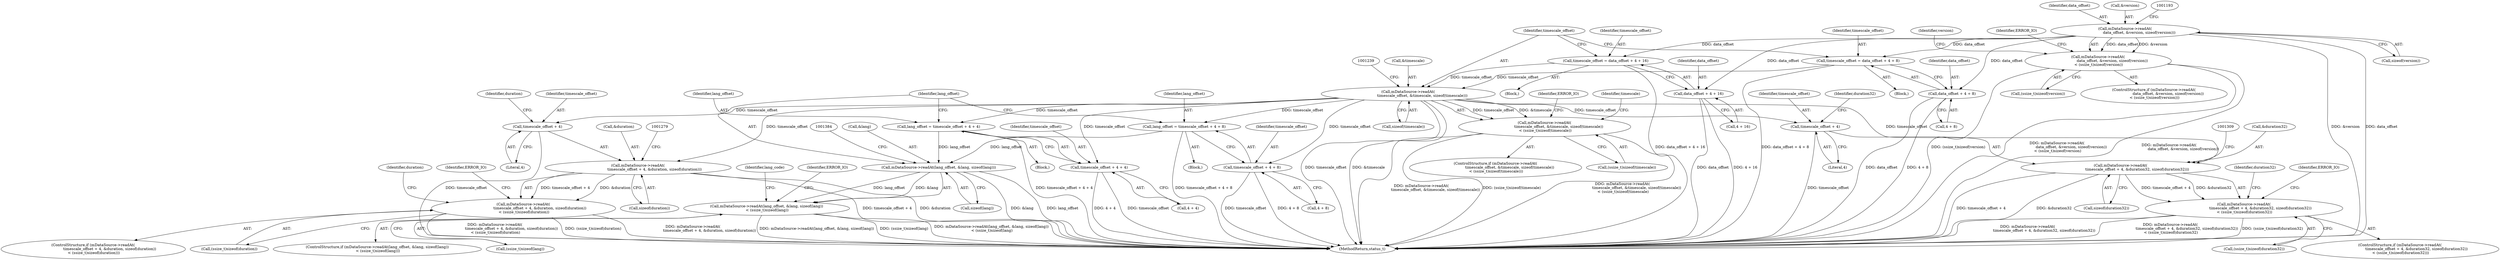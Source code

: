 digraph "0_Android_f81038006b4c59a5a148dcad887371206033c28f_2@API" {
"1001186" [label="(Call,mDataSource->readAt(\n                        data_offset, &version, sizeof(version)))"];
"1001185" [label="(Call,mDataSource->readAt(\n                        data_offset, &version, sizeof(version))\n < (ssize_t)sizeof(version))"];
"1001205" [label="(Call,timescale_offset = data_offset + 4 + 16)"];
"1001232" [label="(Call,mDataSource->readAt(\n                        timescale_offset, &timescale, sizeof(timescale)))"];
"1001231" [label="(Call,mDataSource->readAt(\n                        timescale_offset, &timescale, sizeof(timescale))\n < (ssize_t)sizeof(timescale))"];
"1001270" [label="(Call,mDataSource->readAt(\n                            timescale_offset + 4, &duration, sizeof(duration)))"];
"1001269" [label="(Call,mDataSource->readAt(\n                            timescale_offset + 4, &duration, sizeof(duration))\n < (ssize_t)sizeof(duration))"];
"1001271" [label="(Call,timescale_offset + 4)"];
"1001300" [label="(Call,mDataSource->readAt(\n                            timescale_offset + 4, &duration32, sizeof(duration32)))"];
"1001299" [label="(Call,mDataSource->readAt(\n                            timescale_offset + 4, &duration32, sizeof(duration32))\n < (ssize_t)sizeof(duration32))"];
"1001301" [label="(Call,timescale_offset + 4)"];
"1001351" [label="(Call,lang_offset = timescale_offset + 4 + 8)"];
"1001377" [label="(Call,mDataSource->readAt(lang_offset, &lang, sizeof(lang)))"];
"1001376" [label="(Call,mDataSource->readAt(lang_offset, &lang, sizeof(lang))\n < (ssize_t)sizeof(lang))"];
"1001353" [label="(Call,timescale_offset + 4 + 8)"];
"1001364" [label="(Call,lang_offset = timescale_offset + 4 + 4)"];
"1001366" [label="(Call,timescale_offset + 4 + 4)"];
"1001207" [label="(Call,data_offset + 4 + 16)"];
"1001218" [label="(Call,timescale_offset = data_offset + 4 + 8)"];
"1001220" [label="(Call,data_offset + 4 + 8)"];
"1001222" [label="(Call,4 + 8)"];
"1001234" [label="(Call,&timescale)"];
"1001287" [label="(Identifier,duration)"];
"1001302" [label="(Identifier,timescale_offset)"];
"1001236" [label="(Call,sizeof(timescale))"];
"1001184" [label="(ControlStructure,if (mDataSource->readAt(\n                        data_offset, &version, sizeof(version))\n < (ssize_t)sizeof(version)))"];
"1001275" [label="(Identifier,duration)"];
"1001393" [label="(Identifier,lang_code)"];
"1001221" [label="(Identifier,data_offset)"];
"1001317" [label="(Identifier,duration32)"];
"1001378" [label="(Identifier,lang_offset)"];
"1001383" [label="(Call,(ssize_t)sizeof(lang))"];
"1001284" [label="(Identifier,ERROR_IO)"];
"1001187" [label="(Identifier,data_offset)"];
"1003289" [label="(MethodReturn,status_t)"];
"1001231" [label="(Call,mDataSource->readAt(\n                        timescale_offset, &timescale, sizeof(timescale))\n < (ssize_t)sizeof(timescale))"];
"1001278" [label="(Call,(ssize_t)sizeof(duration))"];
"1001205" [label="(Call,timescale_offset = data_offset + 4 + 16)"];
"1001305" [label="(Identifier,duration32)"];
"1001276" [label="(Call,sizeof(duration))"];
"1001381" [label="(Call,sizeof(lang))"];
"1001202" [label="(Identifier,version)"];
"1001350" [label="(Block,)"];
"1001188" [label="(Call,&version)"];
"1001354" [label="(Identifier,timescale_offset)"];
"1001363" [label="(Block,)"];
"1001376" [label="(Call,mDataSource->readAt(lang_offset, &lang, sizeof(lang))\n < (ssize_t)sizeof(lang))"];
"1001208" [label="(Identifier,data_offset)"];
"1001186" [label="(Call,mDataSource->readAt(\n                        data_offset, &version, sizeof(version)))"];
"1001269" [label="(Call,mDataSource->readAt(\n                            timescale_offset + 4, &duration, sizeof(duration))\n < (ssize_t)sizeof(duration))"];
"1001207" [label="(Call,data_offset + 4 + 16)"];
"1001206" [label="(Identifier,timescale_offset)"];
"1001232" [label="(Call,mDataSource->readAt(\n                        timescale_offset, &timescale, sizeof(timescale)))"];
"1001364" [label="(Call,lang_offset = timescale_offset + 4 + 4)"];
"1001230" [label="(ControlStructure,if (mDataSource->readAt(\n                        timescale_offset, &timescale, sizeof(timescale))\n < (ssize_t)sizeof(timescale)))"];
"1001271" [label="(Call,timescale_offset + 4)"];
"1001209" [label="(Call,4 + 16)"];
"1001233" [label="(Identifier,timescale_offset)"];
"1001352" [label="(Identifier,lang_offset)"];
"1001198" [label="(Identifier,ERROR_IO)"];
"1001353" [label="(Call,timescale_offset + 4 + 8)"];
"1001217" [label="(Block,)"];
"1001204" [label="(Block,)"];
"1001375" [label="(ControlStructure,if (mDataSource->readAt(lang_offset, &lang, sizeof(lang))\n < (ssize_t)sizeof(lang)))"];
"1001268" [label="(ControlStructure,if (mDataSource->readAt(\n                            timescale_offset + 4, &duration, sizeof(duration))\n < (ssize_t)sizeof(duration)))"];
"1001220" [label="(Call,data_offset + 4 + 8)"];
"1001244" [label="(Identifier,ERROR_IO)"];
"1001366" [label="(Call,timescale_offset + 4 + 4)"];
"1001301" [label="(Call,timescale_offset + 4)"];
"1001190" [label="(Call,sizeof(version))"];
"1001274" [label="(Call,&duration)"];
"1001272" [label="(Identifier,timescale_offset)"];
"1001303" [label="(Literal,4)"];
"1001377" [label="(Call,mDataSource->readAt(lang_offset, &lang, sizeof(lang)))"];
"1001298" [label="(ControlStructure,if (mDataSource->readAt(\n                            timescale_offset + 4, &duration32, sizeof(duration32))\n < (ssize_t)sizeof(duration32)))"];
"1001365" [label="(Identifier,lang_offset)"];
"1001219" [label="(Identifier,timescale_offset)"];
"1001238" [label="(Call,(ssize_t)sizeof(timescale))"];
"1001389" [label="(Identifier,ERROR_IO)"];
"1001185" [label="(Call,mDataSource->readAt(\n                        data_offset, &version, sizeof(version))\n < (ssize_t)sizeof(version))"];
"1001351" [label="(Call,lang_offset = timescale_offset + 4 + 8)"];
"1001218" [label="(Call,timescale_offset = data_offset + 4 + 8)"];
"1001270" [label="(Call,mDataSource->readAt(\n                            timescale_offset + 4, &duration, sizeof(duration)))"];
"1001273" [label="(Literal,4)"];
"1001308" [label="(Call,(ssize_t)sizeof(duration32))"];
"1001299" [label="(Call,mDataSource->readAt(\n                            timescale_offset + 4, &duration32, sizeof(duration32))\n < (ssize_t)sizeof(duration32))"];
"1001379" [label="(Call,&lang)"];
"1001304" [label="(Call,&duration32)"];
"1001247" [label="(Identifier,timescale)"];
"1001367" [label="(Identifier,timescale_offset)"];
"1001192" [label="(Call,(ssize_t)sizeof(version))"];
"1001306" [label="(Call,sizeof(duration32))"];
"1001300" [label="(Call,mDataSource->readAt(\n                            timescale_offset + 4, &duration32, sizeof(duration32)))"];
"1001314" [label="(Identifier,ERROR_IO)"];
"1001368" [label="(Call,4 + 4)"];
"1001355" [label="(Call,4 + 8)"];
"1001186" -> "1001185"  [label="AST: "];
"1001186" -> "1001190"  [label="CFG: "];
"1001187" -> "1001186"  [label="AST: "];
"1001188" -> "1001186"  [label="AST: "];
"1001190" -> "1001186"  [label="AST: "];
"1001193" -> "1001186"  [label="CFG: "];
"1001186" -> "1003289"  [label="DDG: &version"];
"1001186" -> "1003289"  [label="DDG: data_offset"];
"1001186" -> "1001185"  [label="DDG: data_offset"];
"1001186" -> "1001185"  [label="DDG: &version"];
"1001186" -> "1001205"  [label="DDG: data_offset"];
"1001186" -> "1001207"  [label="DDG: data_offset"];
"1001186" -> "1001218"  [label="DDG: data_offset"];
"1001186" -> "1001220"  [label="DDG: data_offset"];
"1001185" -> "1001184"  [label="AST: "];
"1001185" -> "1001192"  [label="CFG: "];
"1001192" -> "1001185"  [label="AST: "];
"1001198" -> "1001185"  [label="CFG: "];
"1001202" -> "1001185"  [label="CFG: "];
"1001185" -> "1003289"  [label="DDG: mDataSource->readAt(\n                        data_offset, &version, sizeof(version))"];
"1001185" -> "1003289"  [label="DDG: (ssize_t)sizeof(version)"];
"1001185" -> "1003289"  [label="DDG: mDataSource->readAt(\n                        data_offset, &version, sizeof(version))\n < (ssize_t)sizeof(version)"];
"1001205" -> "1001204"  [label="AST: "];
"1001205" -> "1001207"  [label="CFG: "];
"1001206" -> "1001205"  [label="AST: "];
"1001207" -> "1001205"  [label="AST: "];
"1001233" -> "1001205"  [label="CFG: "];
"1001205" -> "1003289"  [label="DDG: data_offset + 4 + 16"];
"1001205" -> "1001232"  [label="DDG: timescale_offset"];
"1001232" -> "1001231"  [label="AST: "];
"1001232" -> "1001236"  [label="CFG: "];
"1001233" -> "1001232"  [label="AST: "];
"1001234" -> "1001232"  [label="AST: "];
"1001236" -> "1001232"  [label="AST: "];
"1001239" -> "1001232"  [label="CFG: "];
"1001232" -> "1003289"  [label="DDG: timescale_offset"];
"1001232" -> "1003289"  [label="DDG: &timescale"];
"1001232" -> "1001231"  [label="DDG: timescale_offset"];
"1001232" -> "1001231"  [label="DDG: &timescale"];
"1001218" -> "1001232"  [label="DDG: timescale_offset"];
"1001232" -> "1001270"  [label="DDG: timescale_offset"];
"1001232" -> "1001271"  [label="DDG: timescale_offset"];
"1001232" -> "1001300"  [label="DDG: timescale_offset"];
"1001232" -> "1001301"  [label="DDG: timescale_offset"];
"1001232" -> "1001351"  [label="DDG: timescale_offset"];
"1001232" -> "1001353"  [label="DDG: timescale_offset"];
"1001232" -> "1001364"  [label="DDG: timescale_offset"];
"1001232" -> "1001366"  [label="DDG: timescale_offset"];
"1001231" -> "1001230"  [label="AST: "];
"1001231" -> "1001238"  [label="CFG: "];
"1001238" -> "1001231"  [label="AST: "];
"1001244" -> "1001231"  [label="CFG: "];
"1001247" -> "1001231"  [label="CFG: "];
"1001231" -> "1003289"  [label="DDG: mDataSource->readAt(\n                        timescale_offset, &timescale, sizeof(timescale))"];
"1001231" -> "1003289"  [label="DDG: (ssize_t)sizeof(timescale)"];
"1001231" -> "1003289"  [label="DDG: mDataSource->readAt(\n                        timescale_offset, &timescale, sizeof(timescale))\n < (ssize_t)sizeof(timescale)"];
"1001270" -> "1001269"  [label="AST: "];
"1001270" -> "1001276"  [label="CFG: "];
"1001271" -> "1001270"  [label="AST: "];
"1001274" -> "1001270"  [label="AST: "];
"1001276" -> "1001270"  [label="AST: "];
"1001279" -> "1001270"  [label="CFG: "];
"1001270" -> "1003289"  [label="DDG: timescale_offset + 4"];
"1001270" -> "1003289"  [label="DDG: &duration"];
"1001270" -> "1001269"  [label="DDG: timescale_offset + 4"];
"1001270" -> "1001269"  [label="DDG: &duration"];
"1001269" -> "1001268"  [label="AST: "];
"1001269" -> "1001278"  [label="CFG: "];
"1001278" -> "1001269"  [label="AST: "];
"1001284" -> "1001269"  [label="CFG: "];
"1001287" -> "1001269"  [label="CFG: "];
"1001269" -> "1003289"  [label="DDG: (ssize_t)sizeof(duration)"];
"1001269" -> "1003289"  [label="DDG: mDataSource->readAt(\n                            timescale_offset + 4, &duration, sizeof(duration))"];
"1001269" -> "1003289"  [label="DDG: mDataSource->readAt(\n                            timescale_offset + 4, &duration, sizeof(duration))\n < (ssize_t)sizeof(duration)"];
"1001271" -> "1001273"  [label="CFG: "];
"1001272" -> "1001271"  [label="AST: "];
"1001273" -> "1001271"  [label="AST: "];
"1001275" -> "1001271"  [label="CFG: "];
"1001271" -> "1003289"  [label="DDG: timescale_offset"];
"1001300" -> "1001299"  [label="AST: "];
"1001300" -> "1001306"  [label="CFG: "];
"1001301" -> "1001300"  [label="AST: "];
"1001304" -> "1001300"  [label="AST: "];
"1001306" -> "1001300"  [label="AST: "];
"1001309" -> "1001300"  [label="CFG: "];
"1001300" -> "1003289"  [label="DDG: timescale_offset + 4"];
"1001300" -> "1003289"  [label="DDG: &duration32"];
"1001300" -> "1001299"  [label="DDG: timescale_offset + 4"];
"1001300" -> "1001299"  [label="DDG: &duration32"];
"1001299" -> "1001298"  [label="AST: "];
"1001299" -> "1001308"  [label="CFG: "];
"1001308" -> "1001299"  [label="AST: "];
"1001314" -> "1001299"  [label="CFG: "];
"1001317" -> "1001299"  [label="CFG: "];
"1001299" -> "1003289"  [label="DDG: mDataSource->readAt(\n                            timescale_offset + 4, &duration32, sizeof(duration32))\n < (ssize_t)sizeof(duration32)"];
"1001299" -> "1003289"  [label="DDG: (ssize_t)sizeof(duration32)"];
"1001299" -> "1003289"  [label="DDG: mDataSource->readAt(\n                            timescale_offset + 4, &duration32, sizeof(duration32))"];
"1001301" -> "1001303"  [label="CFG: "];
"1001302" -> "1001301"  [label="AST: "];
"1001303" -> "1001301"  [label="AST: "];
"1001305" -> "1001301"  [label="CFG: "];
"1001301" -> "1003289"  [label="DDG: timescale_offset"];
"1001351" -> "1001350"  [label="AST: "];
"1001351" -> "1001353"  [label="CFG: "];
"1001352" -> "1001351"  [label="AST: "];
"1001353" -> "1001351"  [label="AST: "];
"1001378" -> "1001351"  [label="CFG: "];
"1001351" -> "1003289"  [label="DDG: timescale_offset + 4 + 8"];
"1001351" -> "1001377"  [label="DDG: lang_offset"];
"1001377" -> "1001376"  [label="AST: "];
"1001377" -> "1001381"  [label="CFG: "];
"1001378" -> "1001377"  [label="AST: "];
"1001379" -> "1001377"  [label="AST: "];
"1001381" -> "1001377"  [label="AST: "];
"1001384" -> "1001377"  [label="CFG: "];
"1001377" -> "1003289"  [label="DDG: lang_offset"];
"1001377" -> "1003289"  [label="DDG: &lang"];
"1001377" -> "1001376"  [label="DDG: lang_offset"];
"1001377" -> "1001376"  [label="DDG: &lang"];
"1001364" -> "1001377"  [label="DDG: lang_offset"];
"1001376" -> "1001375"  [label="AST: "];
"1001376" -> "1001383"  [label="CFG: "];
"1001383" -> "1001376"  [label="AST: "];
"1001389" -> "1001376"  [label="CFG: "];
"1001393" -> "1001376"  [label="CFG: "];
"1001376" -> "1003289"  [label="DDG: mDataSource->readAt(lang_offset, &lang, sizeof(lang))"];
"1001376" -> "1003289"  [label="DDG: (ssize_t)sizeof(lang)"];
"1001376" -> "1003289"  [label="DDG: mDataSource->readAt(lang_offset, &lang, sizeof(lang))\n < (ssize_t)sizeof(lang)"];
"1001353" -> "1001355"  [label="CFG: "];
"1001354" -> "1001353"  [label="AST: "];
"1001355" -> "1001353"  [label="AST: "];
"1001353" -> "1003289"  [label="DDG: 4 + 8"];
"1001353" -> "1003289"  [label="DDG: timescale_offset"];
"1001364" -> "1001363"  [label="AST: "];
"1001364" -> "1001366"  [label="CFG: "];
"1001365" -> "1001364"  [label="AST: "];
"1001366" -> "1001364"  [label="AST: "];
"1001378" -> "1001364"  [label="CFG: "];
"1001364" -> "1003289"  [label="DDG: timescale_offset + 4 + 4"];
"1001366" -> "1001368"  [label="CFG: "];
"1001367" -> "1001366"  [label="AST: "];
"1001368" -> "1001366"  [label="AST: "];
"1001366" -> "1003289"  [label="DDG: timescale_offset"];
"1001366" -> "1003289"  [label="DDG: 4 + 4"];
"1001207" -> "1001209"  [label="CFG: "];
"1001208" -> "1001207"  [label="AST: "];
"1001209" -> "1001207"  [label="AST: "];
"1001207" -> "1003289"  [label="DDG: 4 + 16"];
"1001207" -> "1003289"  [label="DDG: data_offset"];
"1001218" -> "1001217"  [label="AST: "];
"1001218" -> "1001220"  [label="CFG: "];
"1001219" -> "1001218"  [label="AST: "];
"1001220" -> "1001218"  [label="AST: "];
"1001233" -> "1001218"  [label="CFG: "];
"1001218" -> "1003289"  [label="DDG: data_offset + 4 + 8"];
"1001220" -> "1001222"  [label="CFG: "];
"1001221" -> "1001220"  [label="AST: "];
"1001222" -> "1001220"  [label="AST: "];
"1001220" -> "1003289"  [label="DDG: data_offset"];
"1001220" -> "1003289"  [label="DDG: 4 + 8"];
}
